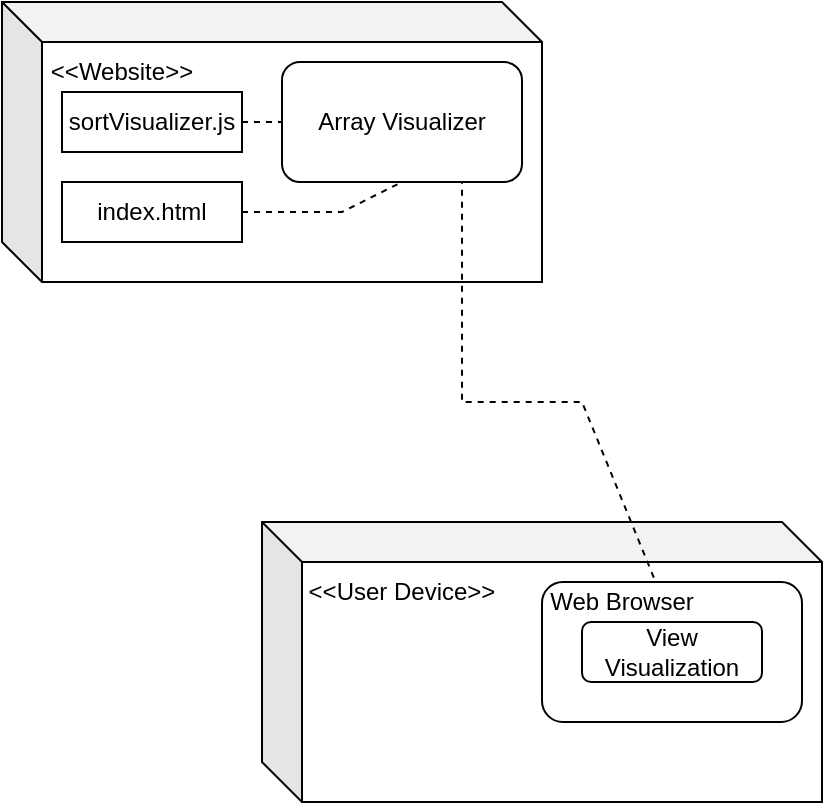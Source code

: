 <mxfile version="17.4.0" type="device"><diagram id="o7YHI3V1tdlzSBeo-LJ7" name="Page-1"><mxGraphModel dx="1186" dy="699" grid="1" gridSize="10" guides="1" tooltips="1" connect="1" arrows="1" fold="1" page="1" pageScale="1" pageWidth="850" pageHeight="1100" math="0" shadow="0"><root><mxCell id="0"/><mxCell id="1" parent="0"/><mxCell id="sF5O-IKegb4bDndKz5uQ-1" value="" style="shape=cube;whiteSpace=wrap;html=1;boundedLbl=1;backgroundOutline=1;darkOpacity=0.05;darkOpacity2=0.1;align=left;" parent="1" vertex="1"><mxGeometry x="250" y="260" width="270" height="140" as="geometry"/></mxCell><mxCell id="sF5O-IKegb4bDndKz5uQ-2" value="&amp;lt;&amp;lt;Website&amp;gt;&amp;gt;" style="text;html=1;strokeColor=none;fillColor=none;align=center;verticalAlign=middle;whiteSpace=wrap;rounded=0;" parent="1" vertex="1"><mxGeometry x="280" y="280" width="60" height="30" as="geometry"/></mxCell><mxCell id="sF5O-IKegb4bDndKz5uQ-3" value="Array Visualizer" style="rounded=1;whiteSpace=wrap;html=1;" parent="1" vertex="1"><mxGeometry x="390" y="290" width="120" height="60" as="geometry"/></mxCell><mxCell id="sF5O-IKegb4bDndKz5uQ-4" value="" style="shape=cube;whiteSpace=wrap;html=1;boundedLbl=1;backgroundOutline=1;darkOpacity=0.05;darkOpacity2=0.1;" parent="1" vertex="1"><mxGeometry x="380" y="520" width="280" height="140" as="geometry"/></mxCell><mxCell id="sF5O-IKegb4bDndKz5uQ-5" value="&amp;lt;&amp;lt;User Device&amp;gt;&amp;gt;" style="text;html=1;strokeColor=none;fillColor=none;align=center;verticalAlign=middle;whiteSpace=wrap;rounded=0;" parent="1" vertex="1"><mxGeometry x="400" y="540" width="100" height="30" as="geometry"/></mxCell><mxCell id="sF5O-IKegb4bDndKz5uQ-7" value="sortVisualizer.js" style="rounded=0;whiteSpace=wrap;html=1;" parent="1" vertex="1"><mxGeometry x="280" y="305" width="90" height="30" as="geometry"/></mxCell><mxCell id="sF5O-IKegb4bDndKz5uQ-11" value="" style="endArrow=none;dashed=1;html=1;rounded=0;exitX=1;exitY=0.5;exitDx=0;exitDy=0;" parent="1" source="sF5O-IKegb4bDndKz5uQ-7" target="sF5O-IKegb4bDndKz5uQ-3" edge="1"><mxGeometry width="50" height="50" relative="1" as="geometry"><mxPoint x="350" y="550" as="sourcePoint"/><mxPoint x="400" y="500" as="targetPoint"/></mxGeometry></mxCell><mxCell id="sF5O-IKegb4bDndKz5uQ-13" value="" style="endArrow=none;dashed=1;html=1;rounded=0;entryX=0.75;entryY=1;entryDx=0;entryDy=0;exitX=0.5;exitY=0;exitDx=0;exitDy=0;" parent="1" source="sF5O-IKegb4bDndKz5uQ-6" target="sF5O-IKegb4bDndKz5uQ-3" edge="1"><mxGeometry width="50" height="50" relative="1" as="geometry"><mxPoint x="350" y="550" as="sourcePoint"/><mxPoint x="400" y="500" as="targetPoint"/><Array as="points"><mxPoint x="540" y="460"/><mxPoint x="480" y="460"/></Array></mxGeometry></mxCell><mxCell id="sF5O-IKegb4bDndKz5uQ-14" value="" style="rounded=1;whiteSpace=wrap;html=1;" parent="1" vertex="1"><mxGeometry x="520" y="550" width="130" height="70" as="geometry"/></mxCell><mxCell id="sF5O-IKegb4bDndKz5uQ-6" value="View Visualization" style="rounded=1;whiteSpace=wrap;html=1;" parent="1" vertex="1"><mxGeometry x="540" y="570" width="90" height="30" as="geometry"/></mxCell><mxCell id="sF5O-IKegb4bDndKz5uQ-16" value="Web Browser" style="text;html=1;strokeColor=none;fillColor=none;align=center;verticalAlign=middle;whiteSpace=wrap;rounded=0;" parent="1" vertex="1"><mxGeometry x="520" y="545" width="80" height="30" as="geometry"/></mxCell><mxCell id="sF5O-IKegb4bDndKz5uQ-17" value="index.html" style="rounded=0;whiteSpace=wrap;html=1;" parent="1" vertex="1"><mxGeometry x="280" y="350" width="90" height="30" as="geometry"/></mxCell><mxCell id="sF5O-IKegb4bDndKz5uQ-18" value="" style="endArrow=none;dashed=1;html=1;rounded=0;exitX=1;exitY=0.5;exitDx=0;exitDy=0;entryX=0.5;entryY=1;entryDx=0;entryDy=0;" parent="1" source="sF5O-IKegb4bDndKz5uQ-17" target="sF5O-IKegb4bDndKz5uQ-3" edge="1"><mxGeometry width="50" height="50" relative="1" as="geometry"><mxPoint x="350" y="540" as="sourcePoint"/><mxPoint x="400" y="490" as="targetPoint"/><Array as="points"><mxPoint x="420" y="365"/></Array></mxGeometry></mxCell></root></mxGraphModel></diagram></mxfile>